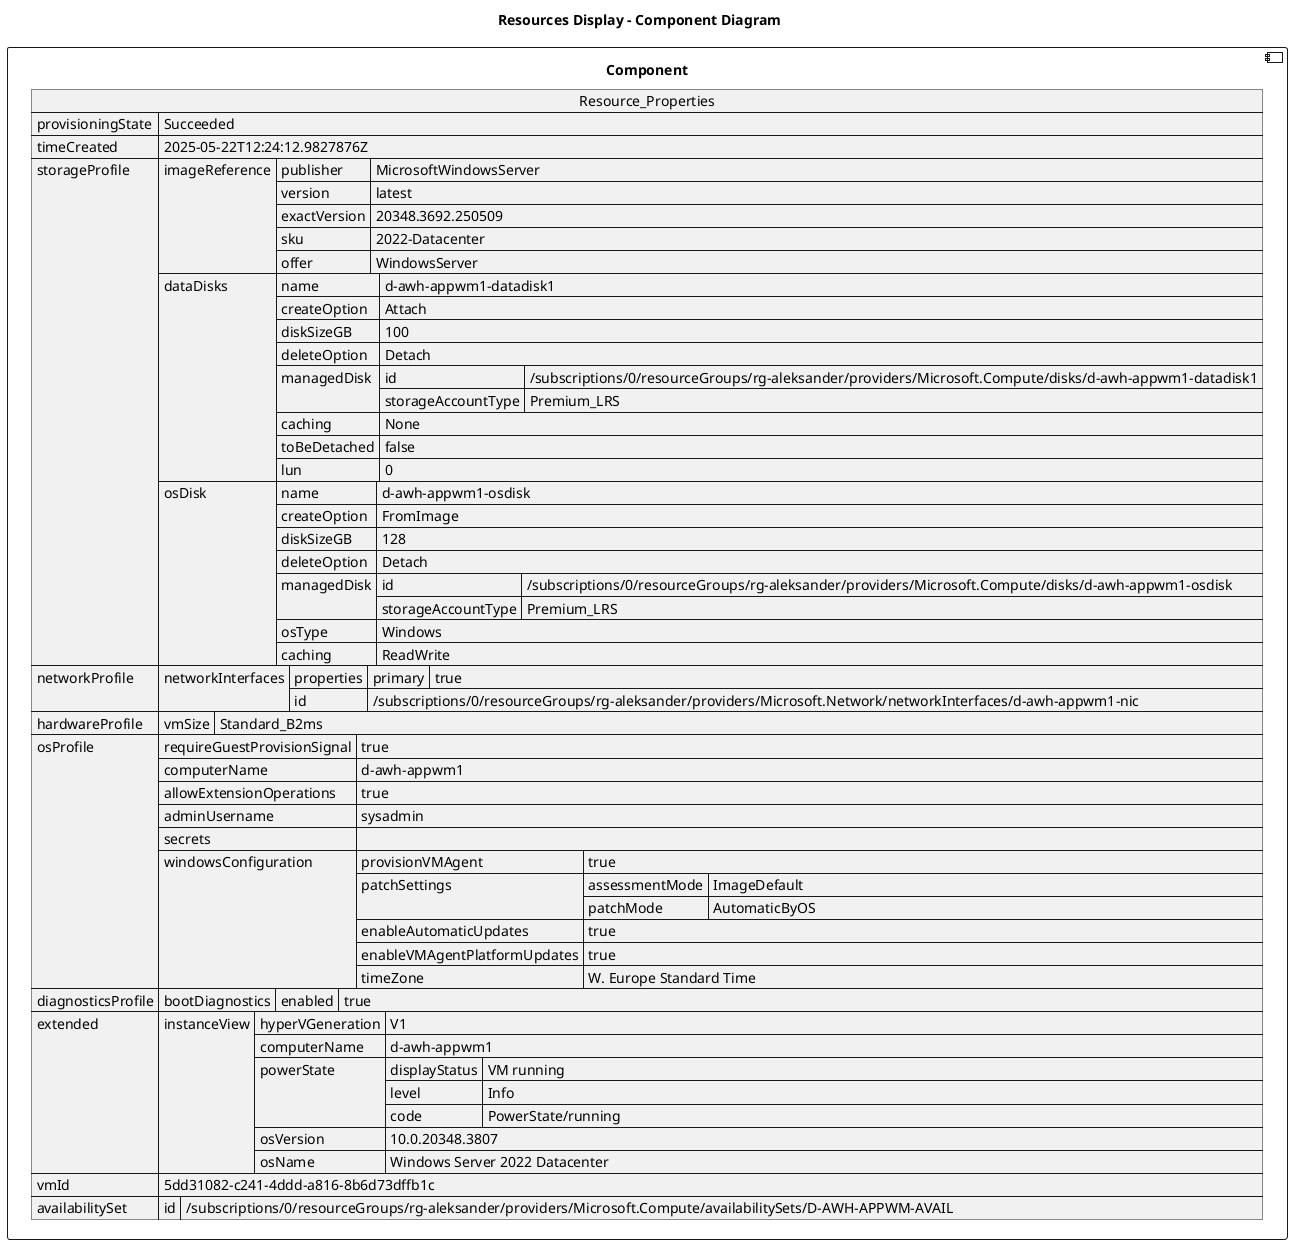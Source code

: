 @startuml

title Resources Display - Component Diagram

component Component {

json  Resource_Properties {
  "provisioningState": "Succeeded",
  "timeCreated": "2025-05-22T12:24:12.9827876Z",
  "storageProfile": {
    "imageReference": {
      "publisher": "MicrosoftWindowsServer",
      "version": "latest",
      "exactVersion": "20348.3692.250509",
      "sku": "2022-Datacenter",
      "offer": "WindowsServer"
    },
    "dataDisks": [
      {
        "name": "d-awh-appwm1-datadisk1",
        "createOption": "Attach",
        "diskSizeGB": 100,
        "deleteOption": "Detach",
        "managedDisk": {
          "id": "/subscriptions/0/resourceGroups/rg-aleksander/providers/Microsoft.Compute/disks/d-awh-appwm1-datadisk1",
          "storageAccountType": "Premium_LRS"
        },
        "caching": "None",
        "toBeDetached": false,
        "lun": 0
      }
    ],
    "osDisk": {
      "name": "d-awh-appwm1-osdisk",
      "createOption": "FromImage",
      "diskSizeGB": 128,
      "deleteOption": "Detach",
      "managedDisk": {
        "id": "/subscriptions/0/resourceGroups/rg-aleksander/providers/Microsoft.Compute/disks/d-awh-appwm1-osdisk",
        "storageAccountType": "Premium_LRS"
      },
      "osType": "Windows",
      "caching": "ReadWrite"
    }
  },
  "networkProfile": {
    "networkInterfaces": [
      {
        "properties": {
          "primary": true
        },
        "id": "/subscriptions/0/resourceGroups/rg-aleksander/providers/Microsoft.Network/networkInterfaces/d-awh-appwm1-nic"
      }
    ]
  },
  "hardwareProfile": {
    "vmSize": "Standard_B2ms"
  },
  "osProfile": {
    "requireGuestProvisionSignal": true,
    "computerName": "d-awh-appwm1",
    "allowExtensionOperations": true,
    "adminUsername": "sysadmin",
    "secrets": [],
    "windowsConfiguration": {
      "provisionVMAgent": true,
      "patchSettings": {
        "assessmentMode": "ImageDefault",
        "patchMode": "AutomaticByOS"
      },
      "enableAutomaticUpdates": true,
      "enableVMAgentPlatformUpdates": true,
      "timeZone": "W. Europe Standard Time"
    }
  },
  "diagnosticsProfile": {
    "bootDiagnostics": {
      "enabled": true
    }
  },
  "extended": {
    "instanceView": {
      "hyperVGeneration": "V1",
      "computerName": "d-awh-appwm1",
      "powerState": {
        "displayStatus": "VM running",
        "level": "Info",
        "code": "PowerState/running"
      },
      "osVersion": "10.0.20348.3807",
      "osName": "Windows Server 2022 Datacenter"
    }
  },
  "vmId": "5dd31082-c241-4ddd-a816-8b6d73dffb1c",
  "availabilitySet": {
    "id": "/subscriptions/0/resourceGroups/rg-aleksander/providers/Microsoft.Compute/availabilitySets/D-AWH-APPWM-AVAIL"
  }
}
}
@enduml

